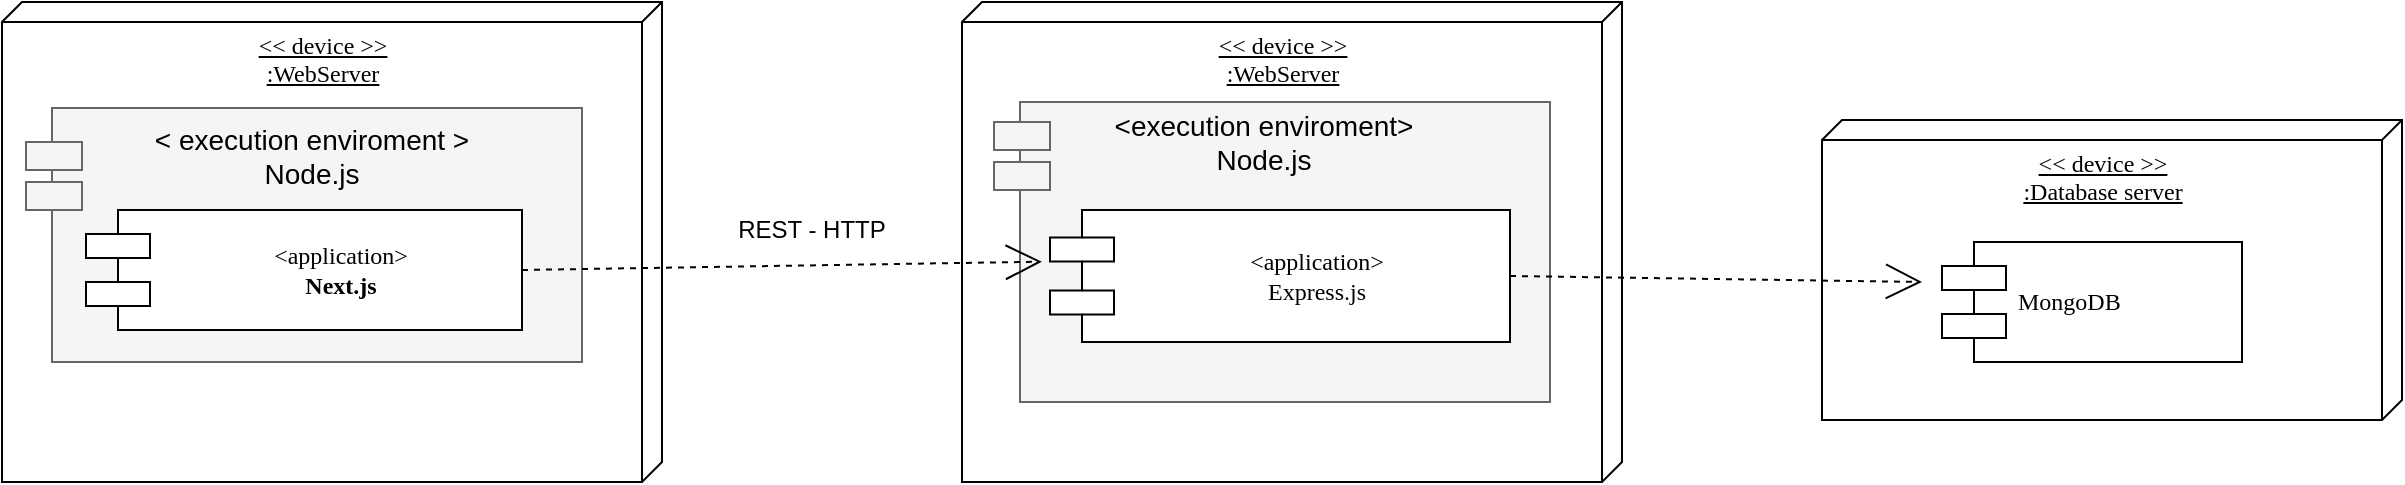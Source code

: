 <mxfile version="12.1.7" type="device" pages="1"><diagram name="Page-1" id="5f0bae14-7c28-e335-631c-24af17079c00"><mxGraphModel dx="1106" dy="737" grid="1" gridSize="10" guides="1" tooltips="1" connect="1" arrows="1" fold="1" page="1" pageScale="1" pageWidth="1100" pageHeight="850" background="#ffffff" math="0" shadow="0"><root><mxCell id="0"/><mxCell id="1" parent="0"/><mxCell id="39150e848f15840c-2" value="&amp;lt;&amp;lt; device &amp;gt;&amp;gt;&lt;br&gt;:WebServer" style="verticalAlign=top;align=center;spacingTop=8;spacingLeft=2;spacingRight=12;shape=cube;size=10;direction=south;fontStyle=4;html=1;rounded=0;shadow=0;comic=0;labelBackgroundColor=none;strokeColor=#000000;strokeWidth=1;fillColor=#ffffff;fontFamily=Verdana;fontSize=12;fontColor=#000000;" parent="1" vertex="1"><mxGeometry x="600" y="60" width="330" height="240" as="geometry"/></mxCell><mxCell id="_RVpQJgiJUPiCZTbEZN4-16" value="" style="rounded=0;whiteSpace=wrap;html=1;fillColor=#f5f5f5;strokeColor=#666666;fontColor=#333333;" parent="1" vertex="1"><mxGeometry x="629" y="110" width="265" height="150" as="geometry"/></mxCell><mxCell id="39150e848f15840c-1" value="&amp;lt;&amp;lt; device &amp;gt;&amp;gt;&lt;br&gt;:WebServer" style="verticalAlign=top;align=center;spacingTop=8;spacingLeft=2;spacingRight=12;shape=cube;size=10;direction=south;fontStyle=4;html=1;rounded=0;shadow=0;comic=0;labelBackgroundColor=none;strokeColor=#000000;strokeWidth=1;fillColor=#ffffff;fontFamily=Verdana;fontSize=12;fontColor=#000000;" parent="1" vertex="1"><mxGeometry x="120" y="60" width="330" height="240" as="geometry"/></mxCell><mxCell id="_RVpQJgiJUPiCZTbEZN4-9" value="" style="rounded=0;whiteSpace=wrap;html=1;fillColor=#f5f5f5;strokeColor=#666666;fontColor=#333333;" parent="1" vertex="1"><mxGeometry x="145" y="113" width="265" height="127" as="geometry"/></mxCell><mxCell id="39150e848f15840c-5" value="&amp;lt;application&amp;gt;&lt;br&gt;&lt;b&gt;Next.js&lt;/b&gt;" style="shape=component;align=center;spacingLeft=36;rounded=0;shadow=0;comic=0;labelBackgroundColor=none;strokeColor=#000000;strokeWidth=1;fillColor=#ffffff;fontFamily=Verdana;fontSize=12;fontColor=#000000;html=1;" parent="1" vertex="1"><mxGeometry x="162" y="164" width="218" height="60" as="geometry"/></mxCell><mxCell id="39150e848f15840c-7" value="&amp;lt;application&amp;gt;&lt;br&gt;Express.js" style="shape=component;align=center;spacingLeft=36;rounded=0;shadow=0;comic=0;labelBackgroundColor=none;strokeColor=#000000;strokeWidth=1;fillColor=#ffffff;fontFamily=Verdana;fontSize=12;fontColor=#000000;html=1;" parent="1" vertex="1"><mxGeometry x="644" y="164" width="230" height="66" as="geometry"/></mxCell><mxCell id="39150e848f15840c-11" style="edgeStyle=none;rounded=0;html=1;dashed=1;labelBackgroundColor=none;startArrow=none;startFill=0;startSize=8;endArrow=open;endFill=0;endSize=16;fontFamily=Verdana;fontSize=12;exitX=1;exitY=0.5;exitDx=0;exitDy=0;entryX=0.541;entryY=0.879;entryDx=0;entryDy=0;entryPerimeter=0;" parent="1" source="39150e848f15840c-5" target="39150e848f15840c-2" edge="1"><mxGeometry relative="1" as="geometry"><mxPoint x="1070" y="440" as="sourcePoint"/><mxPoint x="1110" y="290" as="targetPoint"/></mxGeometry></mxCell><mxCell id="_RVpQJgiJUPiCZTbEZN4-1" value="&amp;lt;&amp;lt; device &amp;gt;&amp;gt;&lt;br&gt;:Database server" style="verticalAlign=top;align=center;spacingTop=8;spacingLeft=2;spacingRight=12;shape=cube;size=10;direction=south;fontStyle=4;html=1;rounded=0;shadow=0;comic=0;labelBackgroundColor=none;strokeColor=#000000;strokeWidth=1;fillColor=#ffffff;fontFamily=Verdana;fontSize=12;fontColor=#000000;" parent="1" vertex="1"><mxGeometry x="1030" y="119" width="290" height="150" as="geometry"/></mxCell><mxCell id="_RVpQJgiJUPiCZTbEZN4-2" value="MongoDB&amp;nbsp;" style="shape=component;align=left;spacingLeft=36;rounded=0;shadow=0;comic=0;labelBackgroundColor=none;strokeColor=#000000;strokeWidth=1;fillColor=#ffffff;fontFamily=Verdana;fontSize=12;fontColor=#000000;html=1;" parent="1" vertex="1"><mxGeometry x="1090" y="180" width="150" height="60" as="geometry"/></mxCell><mxCell id="_RVpQJgiJUPiCZTbEZN4-4" value="REST - HTTP" style="text;html=1;strokeColor=none;fillColor=none;align=center;verticalAlign=middle;whiteSpace=wrap;rounded=0;rotation=0;" parent="1" vertex="1"><mxGeometry x="480" y="164" width="90" height="20" as="geometry"/></mxCell><mxCell id="39150e848f15840c-12" style="edgeStyle=none;rounded=0;html=1;dashed=1;labelBackgroundColor=none;startArrow=none;startFill=0;startSize=8;endArrow=open;endFill=0;endSize=16;fontFamily=Verdana;fontSize=12;exitX=1;exitY=0.5;exitDx=0;exitDy=0;" parent="1" source="39150e848f15840c-7" edge="1"><mxGeometry relative="1" as="geometry"><mxPoint x="1230" y="550" as="sourcePoint"/><mxPoint x="1080" y="200" as="targetPoint"/></mxGeometry></mxCell><mxCell id="_RVpQJgiJUPiCZTbEZN4-11" value="" style="rounded=0;whiteSpace=wrap;html=1;fillColor=#f5f5f5;strokeColor=#666666;fontColor=#333333;" parent="1" vertex="1"><mxGeometry x="132" y="130" width="28" height="14" as="geometry"/></mxCell><mxCell id="_RVpQJgiJUPiCZTbEZN4-13" value="" style="rounded=0;whiteSpace=wrap;html=1;fillColor=#f5f5f5;strokeColor=#666666;fontColor=#333333;" parent="1" vertex="1"><mxGeometry x="132" y="150" width="28" height="14" as="geometry"/></mxCell><mxCell id="_RVpQJgiJUPiCZTbEZN4-15" value="&lt;span style=&quot;font-size: 14px&quot;&gt;&amp;lt; execution enviroment &amp;gt;&lt;br&gt;Node.js&lt;/span&gt;" style="text;html=1;strokeColor=none;fillColor=none;align=center;verticalAlign=middle;whiteSpace=wrap;rounded=0;" parent="1" vertex="1"><mxGeometry x="180" y="127" width="190" height="20" as="geometry"/></mxCell><mxCell id="_RVpQJgiJUPiCZTbEZN4-17" value="" style="rounded=0;whiteSpace=wrap;html=1;fillColor=#f5f5f5;strokeColor=#666666;fontColor=#333333;" parent="1" vertex="1"><mxGeometry x="616" y="120" width="28" height="14" as="geometry"/></mxCell><mxCell id="_RVpQJgiJUPiCZTbEZN4-18" value="" style="rounded=0;whiteSpace=wrap;html=1;fillColor=#f5f5f5;strokeColor=#666666;fontColor=#333333;" parent="1" vertex="1"><mxGeometry x="616" y="140" width="28" height="14" as="geometry"/></mxCell><mxCell id="_RVpQJgiJUPiCZTbEZN4-19" value="&lt;span style=&quot;font-size: 14px&quot;&gt;&amp;lt;execution enviroment&amp;gt;&lt;br&gt;Node.js&lt;br&gt;&lt;/span&gt;" style="text;html=1;strokeColor=none;fillColor=none;align=center;verticalAlign=middle;whiteSpace=wrap;rounded=0;" parent="1" vertex="1"><mxGeometry x="660" y="120" width="182" height="20" as="geometry"/></mxCell></root></mxGraphModel></diagram></mxfile>